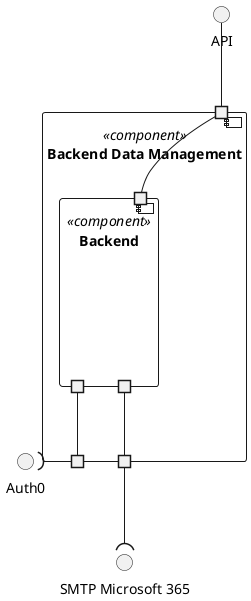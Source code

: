 @startuml logical-view
top to bottom direction
 
interface "API" as API
interface "Auth0" as AUTH0
interface "SMTP Microsoft 365" as SMTP
 
component "Backend Data Management" <<component>> {
 
  portin " " as PIAPI
  portout " " as POAUTH0
  portout " " as POSMTP
 
  component "Backend" <<component>> {
    portin " " as BEPI
    portout " " as BEPOAUTH0
    portout " " as BEPOSMTP
  }
 

 
}
 
API -- PIAPI
POAUTH0 -l-( AUTH0
BEPOAUTH0 -- POAUTH0
BEPI -- PIAPI
POSMTP --( SMTP
BEPOSMTP -- POSMTP

 
@enduml